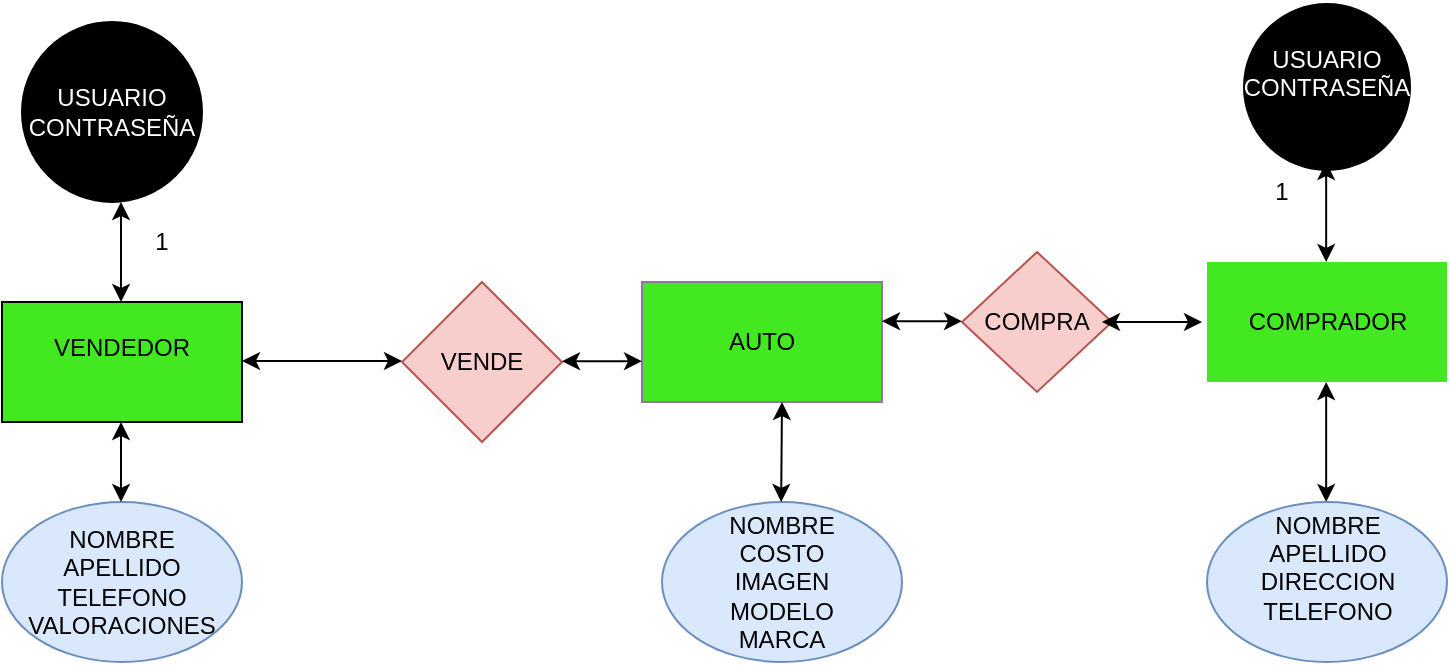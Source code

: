 <mxfile version="14.9.6" type="github">
  <diagram id="R2lEEEUBdFMjLlhIrx00" name="Page-1">
    <mxGraphModel dx="849" dy="463" grid="1" gridSize="10" guides="1" tooltips="1" connect="1" arrows="1" fold="1" page="1" pageScale="1" pageWidth="850" pageHeight="1100" math="0" shadow="0" extFonts="Permanent Marker^https://fonts.googleapis.com/css?family=Permanent+Marker">
      <root>
        <mxCell id="0" />
        <mxCell id="1" parent="0" />
        <mxCell id="s0KRv3Xj6-QtsTYuLqae-2" value="" style="endArrow=classic;startArrow=classic;html=1;" edge="1" parent="1">
          <mxGeometry width="50" height="50" relative="1" as="geometry">
            <mxPoint x="139.5" y="160" as="sourcePoint" />
            <mxPoint x="139.5" y="110" as="targetPoint" />
          </mxGeometry>
        </mxCell>
        <mxCell id="s0KRv3Xj6-QtsTYuLqae-5" value="&lt;font style=&quot;vertical-align: inherit&quot;&gt;&lt;font style=&quot;vertical-align: inherit&quot;&gt;USUARIO&lt;br&gt;CONTRASEÑA&lt;br&gt;&lt;/font&gt;&lt;/font&gt;" style="ellipse;whiteSpace=wrap;html=1;aspect=fixed;fontColor=#FFFFFF;fillColor=#000000;" vertex="1" parent="1">
          <mxGeometry x="90" y="20" width="90" height="90" as="geometry" />
        </mxCell>
        <mxCell id="s0KRv3Xj6-QtsTYuLqae-7" value="&lt;font style=&quot;vertical-align: inherit&quot;&gt;&lt;font style=&quot;vertical-align: inherit&quot;&gt;VENDE&lt;/font&gt;&lt;/font&gt;" style="rhombus;whiteSpace=wrap;html=1;fillColor=#f8cecc;strokeColor=#b85450;" vertex="1" parent="1">
          <mxGeometry x="280" y="150" width="80" height="80" as="geometry" />
        </mxCell>
        <mxCell id="s0KRv3Xj6-QtsTYuLqae-8" value="" style="endArrow=classic;startArrow=classic;html=1;" edge="1" parent="1">
          <mxGeometry width="50" height="50" relative="1" as="geometry">
            <mxPoint x="200" y="189.5" as="sourcePoint" />
            <mxPoint x="280" y="189.5" as="targetPoint" />
          </mxGeometry>
        </mxCell>
        <mxCell id="s0KRv3Xj6-QtsTYuLqae-10" value="&lt;font style=&quot;vertical-align: inherit&quot;&gt;&lt;font style=&quot;vertical-align: inherit&quot;&gt;COMPRADOR&lt;/font&gt;&lt;/font&gt;" style="rounded=0;whiteSpace=wrap;html=1;strokeColor=none;fillColor=#42E820;" vertex="1" parent="1">
          <mxGeometry x="682.5" y="140" width="120" height="60" as="geometry" />
        </mxCell>
        <mxCell id="s0KRv3Xj6-QtsTYuLqae-11" value="&lt;font style=&quot;vertical-align: inherit&quot;&gt;&lt;font style=&quot;vertical-align: inherit&quot;&gt;1&lt;/font&gt;&lt;/font&gt;" style="text;html=1;strokeColor=none;fillColor=none;align=center;verticalAlign=middle;whiteSpace=wrap;rounded=0;" vertex="1" parent="1">
          <mxGeometry x="140" y="120" width="40" height="20" as="geometry" />
        </mxCell>
        <mxCell id="s0KRv3Xj6-QtsTYuLqae-12" value="" style="endArrow=classic;startArrow=classic;html=1;" edge="1" parent="1">
          <mxGeometry width="50" height="50" relative="1" as="geometry">
            <mxPoint x="742.08" y="260" as="sourcePoint" />
            <mxPoint x="742.08" y="200" as="targetPoint" />
          </mxGeometry>
        </mxCell>
        <mxCell id="s0KRv3Xj6-QtsTYuLqae-13" value="&lt;font style=&quot;vertical-align: inherit&quot;&gt;&lt;font style=&quot;vertical-align: inherit&quot;&gt;VENDEDOR&lt;br&gt;&lt;br&gt;&lt;/font&gt;&lt;/font&gt;" style="rounded=0;whiteSpace=wrap;html=1;fillColor=#42E820;" vertex="1" parent="1">
          <mxGeometry x="80" y="160" width="120" height="60" as="geometry" />
        </mxCell>
        <mxCell id="s0KRv3Xj6-QtsTYuLqae-15" value="&lt;font style=&quot;vertical-align: inherit&quot;&gt;&lt;font style=&quot;vertical-align: inherit&quot;&gt;&lt;font style=&quot;vertical-align: inherit&quot;&gt;&lt;font style=&quot;vertical-align: inherit&quot;&gt;NOMBRE &lt;/font&gt;&lt;/font&gt;&lt;br&gt;&lt;font style=&quot;vertical-align: inherit&quot;&gt;&lt;font style=&quot;vertical-align: inherit&quot;&gt;APELLIDO &lt;/font&gt;&lt;/font&gt;&lt;br&gt;&lt;font style=&quot;vertical-align: inherit&quot;&gt;&lt;font style=&quot;vertical-align: inherit&quot;&gt;TELEFONO&lt;br&gt;&lt;/font&gt;&lt;/font&gt;&lt;font style=&quot;vertical-align: inherit&quot;&gt;&lt;font style=&quot;vertical-align: inherit&quot;&gt;VALORACIONES&lt;/font&gt;&lt;/font&gt;&lt;br&gt;&lt;/font&gt;&lt;/font&gt;" style="ellipse;whiteSpace=wrap;html=1;fillColor=#dae8fc;strokeColor=#6c8ebf;" vertex="1" parent="1">
          <mxGeometry x="80" y="260" width="120" height="80" as="geometry" />
        </mxCell>
        <mxCell id="s0KRv3Xj6-QtsTYuLqae-16" value="" style="endArrow=classic;startArrow=classic;html=1;" edge="1" parent="1">
          <mxGeometry width="50" height="50" relative="1" as="geometry">
            <mxPoint x="139.5" y="260" as="sourcePoint" />
            <mxPoint x="139.5" y="220" as="targetPoint" />
          </mxGeometry>
        </mxCell>
        <mxCell id="s0KRv3Xj6-QtsTYuLqae-17" value="&lt;font style=&quot;vertical-align: inherit&quot;&gt;&lt;font style=&quot;vertical-align: inherit&quot;&gt;USUARIO&lt;br&gt;CONTRASEÑA&lt;br&gt;&lt;br&gt;&lt;/font&gt;&lt;/font&gt;" style="ellipse;whiteSpace=wrap;html=1;aspect=fixed;strokeColor=#FFFFFF;fillColor=#000000;fontColor=#FFFFFF;" vertex="1" parent="1">
          <mxGeometry x="700" y="10" width="85" height="85" as="geometry" />
        </mxCell>
        <mxCell id="s0KRv3Xj6-QtsTYuLqae-19" value="&lt;font style=&quot;vertical-align: inherit&quot;&gt;&lt;font style=&quot;vertical-align: inherit&quot;&gt;&lt;font style=&quot;vertical-align: inherit&quot;&gt;&lt;font style=&quot;vertical-align: inherit&quot;&gt;NOMBRE&lt;br&gt;APELLIDO&lt;br&gt;DIRECCION&lt;br&gt;TELEFONO&lt;br&gt;&lt;br&gt;&lt;/font&gt;&lt;/font&gt;&lt;/font&gt;&lt;/font&gt;" style="ellipse;whiteSpace=wrap;html=1;fillColor=#dae8fc;strokeColor=#6c8ebf;" vertex="1" parent="1">
          <mxGeometry x="682.5" y="260" width="120" height="80" as="geometry" />
        </mxCell>
        <mxCell id="s0KRv3Xj6-QtsTYuLqae-23" value="AUTO&lt;br&gt;" style="rounded=0;whiteSpace=wrap;html=1;strokeColor=#9673a6;fillColor=#42E820;" vertex="1" parent="1">
          <mxGeometry x="400" y="150" width="120" height="60" as="geometry" />
        </mxCell>
        <mxCell id="s0KRv3Xj6-QtsTYuLqae-25" value="1&lt;br&gt;" style="text;html=1;strokeColor=none;fillColor=none;align=center;verticalAlign=middle;whiteSpace=wrap;rounded=0;" vertex="1" parent="1">
          <mxGeometry x="700" y="95" width="40" height="20" as="geometry" />
        </mxCell>
        <mxCell id="s0KRv3Xj6-QtsTYuLqae-30" value="" style="endArrow=classic;startArrow=classic;html=1;" edge="1" parent="1">
          <mxGeometry width="50" height="50" relative="1" as="geometry">
            <mxPoint x="742.08" y="140" as="sourcePoint" />
            <mxPoint x="742.08" y="90" as="targetPoint" />
          </mxGeometry>
        </mxCell>
        <mxCell id="s0KRv3Xj6-QtsTYuLqae-31" value="COMPRA" style="rhombus;whiteSpace=wrap;html=1;fillColor=#f8cecc;strokeColor=#b85450;" vertex="1" parent="1">
          <mxGeometry x="560" y="135" width="75" height="70" as="geometry" />
        </mxCell>
        <mxCell id="s0KRv3Xj6-QtsTYuLqae-33" value="" style="endArrow=classic;startArrow=classic;html=1;" edge="1" parent="1">
          <mxGeometry width="50" height="50" relative="1" as="geometry">
            <mxPoint x="630" y="170" as="sourcePoint" />
            <mxPoint x="680" y="170" as="targetPoint" />
          </mxGeometry>
        </mxCell>
        <mxCell id="s0KRv3Xj6-QtsTYuLqae-37" value="NOMBRE&lt;br&gt;COSTO&lt;br&gt;IMAGEN&lt;br&gt;MODELO&lt;br&gt;MARCA" style="ellipse;whiteSpace=wrap;html=1;fillColor=#dae8fc;strokeColor=#6c8ebf;" vertex="1" parent="1">
          <mxGeometry x="410" y="260" width="120" height="80" as="geometry" />
        </mxCell>
        <mxCell id="s0KRv3Xj6-QtsTYuLqae-38" value="" style="endArrow=classic;startArrow=classic;html=1;" edge="1" parent="1">
          <mxGeometry width="50" height="50" relative="1" as="geometry">
            <mxPoint x="469.58" y="260" as="sourcePoint" />
            <mxPoint x="470" y="210" as="targetPoint" />
          </mxGeometry>
        </mxCell>
        <mxCell id="s0KRv3Xj6-QtsTYuLqae-40" value="" style="endArrow=classic;startArrow=classic;html=1;" edge="1" parent="1">
          <mxGeometry width="50" height="50" relative="1" as="geometry">
            <mxPoint x="360" y="189.58" as="sourcePoint" />
            <mxPoint x="400" y="189.58" as="targetPoint" />
          </mxGeometry>
        </mxCell>
        <mxCell id="s0KRv3Xj6-QtsTYuLqae-41" value="" style="endArrow=classic;startArrow=classic;html=1;" edge="1" parent="1">
          <mxGeometry width="50" height="50" relative="1" as="geometry">
            <mxPoint x="520" y="169.58" as="sourcePoint" />
            <mxPoint x="560" y="169.58" as="targetPoint" />
          </mxGeometry>
        </mxCell>
      </root>
    </mxGraphModel>
  </diagram>
</mxfile>
